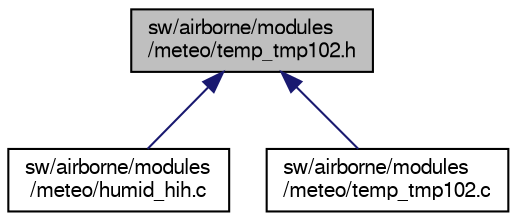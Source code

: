 digraph "sw/airborne/modules/meteo/temp_tmp102.h"
{
  edge [fontname="FreeSans",fontsize="10",labelfontname="FreeSans",labelfontsize="10"];
  node [fontname="FreeSans",fontsize="10",shape=record];
  Node1 [label="sw/airborne/modules\l/meteo/temp_tmp102.h",height=0.2,width=0.4,color="black", fillcolor="grey75", style="filled", fontcolor="black"];
  Node1 -> Node2 [dir="back",color="midnightblue",fontsize="10",style="solid",fontname="FreeSans"];
  Node2 [label="sw/airborne/modules\l/meteo/humid_hih.c",height=0.2,width=0.4,color="black", fillcolor="white", style="filled",URL="$humid__hih_8c.html",tooltip="Honeywell HIH-4030 sensor interface. "];
  Node1 -> Node3 [dir="back",color="midnightblue",fontsize="10",style="solid",fontname="FreeSans"];
  Node3 [label="sw/airborne/modules\l/meteo/temp_tmp102.c",height=0.2,width=0.4,color="black", fillcolor="white", style="filled",URL="$temp__tmp102_8c.html",tooltip="TI TMP102 I2C sensor interface. "];
}
